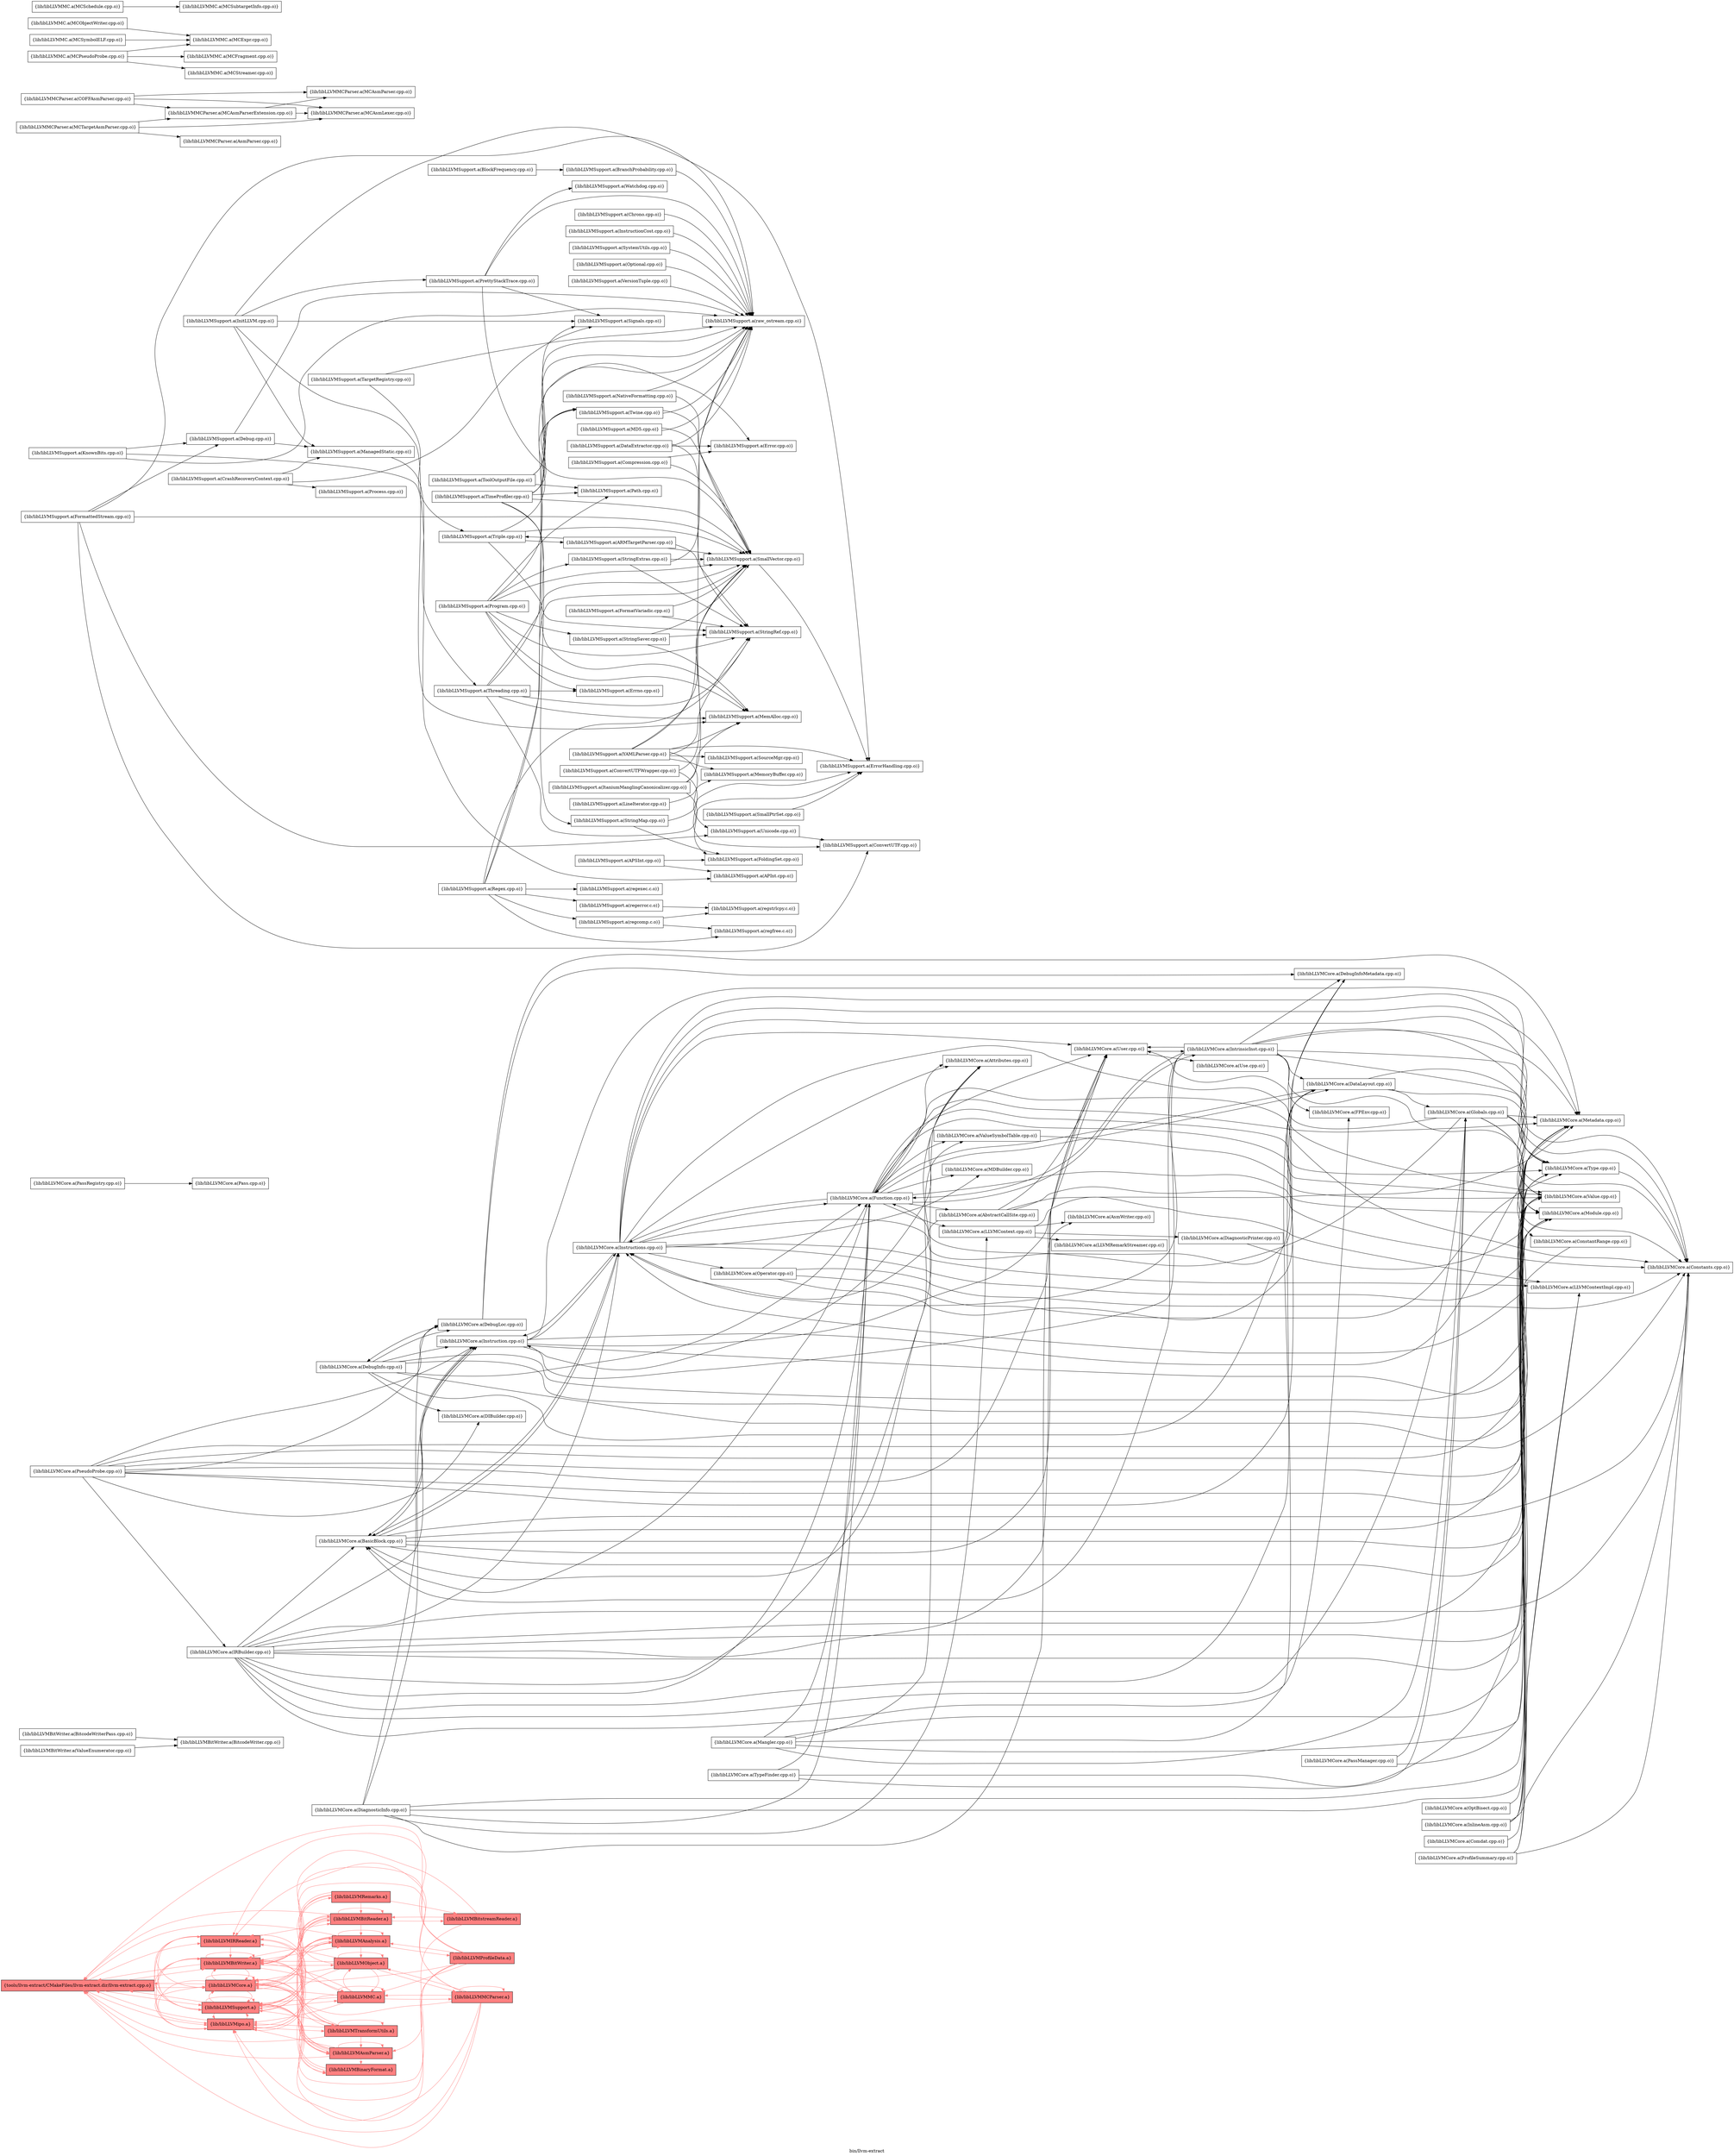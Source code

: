 digraph "bin/llvm-extract" {
	label="bin/llvm-extract";
	rankdir="LR"
	{ rank=same; Node0x55fe5a97e488;  }
	{ rank=same; Node0x55fe5a97e348; Node0x55fe5a97d3f8; Node0x55fe5a97d9e8; Node0x55fe5a97f1f8; Node0x55fe5a97f748;  }
	{ rank=same; Node0x55fe5a978538; Node0x55fe5a97a928; Node0x55fe5a979938; Node0x55fe5a97aba8; Node0x55fe5a97afb8; Node0x55fe5a9765f8; Node0x55fe5a978df8; Node0x55fe5a97a338;  }

	Node0x55fe5a97e488 [shape=record,shape=box,style=filled,fillcolor="1.000000 0.5 1",group=1,label="{tools/llvm-extract/CMakeFiles/llvm-extract.dir/llvm-extract.cpp.o}"];
	Node0x55fe5a97e488 -> Node0x55fe5a97e348[color="1.000000 0.5 1"];
	Node0x55fe5a97e488 -> Node0x55fe5a97d3f8[color="1.000000 0.5 1"];
	Node0x55fe5a97e488 -> Node0x55fe5a97d9e8[color="1.000000 0.5 1"];
	Node0x55fe5a97e488 -> Node0x55fe5a97f1f8[color="1.000000 0.5 1"];
	Node0x55fe5a97e488 -> Node0x55fe5a97f748[color="1.000000 0.5 1"];
	Node0x55fe5a97e348 [shape=record,shape=box,style=filled,fillcolor="1.000000 0.5 1",group=1,label="{lib/libLLVMBitWriter.a}"];
	Node0x55fe5a97e348 -> Node0x55fe5a97d3f8[color="1.000000 0.5 1"];
	Node0x55fe5a97e348 -> Node0x55fe5a97f748[color="1.000000 0.5 1"];
	Node0x55fe5a97e348 -> Node0x55fe5a978538[color="1.000000 0.5 1"];
	Node0x55fe5a97e348 -> Node0x55fe5a97e488[color="1.000000 0.5 1"];
	Node0x55fe5a97e348 -> Node0x55fe5a97e348[color="1.000000 0.5 1"];
	Node0x55fe5a97e348 -> Node0x55fe5a97a928[color="1.000000 0.5 1"];
	Node0x55fe5a97e348 -> Node0x55fe5a979938[color="1.000000 0.5 1"];
	Node0x55fe5a97d3f8 [shape=record,shape=box,style=filled,fillcolor="1.000000 0.5 1",group=1,label="{lib/libLLVMCore.a}"];
	Node0x55fe5a97d3f8 -> Node0x55fe5a97e488[color="1.000000 0.5 1"];
	Node0x55fe5a97d3f8 -> Node0x55fe5a97e348[color="1.000000 0.5 1"];
	Node0x55fe5a97d3f8 -> Node0x55fe5a97d3f8[color="1.000000 0.5 1"];
	Node0x55fe5a97d3f8 -> Node0x55fe5a97f748[color="1.000000 0.5 1"];
	Node0x55fe5a97d3f8 -> Node0x55fe5a97aba8[color="1.000000 0.5 1"];
	Node0x55fe5a97d3f8 -> Node0x55fe5a97afb8[color="1.000000 0.5 1"];
	Node0x55fe5a97d3f8 -> Node0x55fe5a9765f8[color="1.000000 0.5 1"];
	Node0x55fe5a97d3f8 -> Node0x55fe5a97d9e8[color="1.000000 0.5 1"];
	Node0x55fe5a97d9e8 [shape=record,shape=box,style=filled,fillcolor="1.000000 0.5 1",group=1,label="{lib/libLLVMipo.a}"];
	Node0x55fe5a97d9e8 -> Node0x55fe5a97e488[color="1.000000 0.5 1"];
	Node0x55fe5a97d9e8 -> Node0x55fe5a97e348[color="1.000000 0.5 1"];
	Node0x55fe5a97d9e8 -> Node0x55fe5a97d3f8[color="1.000000 0.5 1"];
	Node0x55fe5a97d9e8 -> Node0x55fe5a97f748[color="1.000000 0.5 1"];
	Node0x55fe5a97d9e8 -> Node0x55fe5a978df8[color="1.000000 0.5 1"];
	Node0x55fe5a97d9e8 -> Node0x55fe5a978538[color="1.000000 0.5 1"];
	Node0x55fe5a97f1f8 [shape=record,shape=box,style=filled,fillcolor="1.000000 0.5 1",group=1,label="{lib/libLLVMIRReader.a}"];
	Node0x55fe5a97f1f8 -> Node0x55fe5a97e348[color="1.000000 0.5 1"];
	Node0x55fe5a97f1f8 -> Node0x55fe5a97d3f8[color="1.000000 0.5 1"];
	Node0x55fe5a97f1f8 -> Node0x55fe5a97d9e8[color="1.000000 0.5 1"];
	Node0x55fe5a97f1f8 -> Node0x55fe5a97f748[color="1.000000 0.5 1"];
	Node0x55fe5a97f1f8 -> Node0x55fe5a9765f8[color="1.000000 0.5 1"];
	Node0x55fe5a97f1f8 -> Node0x55fe5a97a338[color="1.000000 0.5 1"];
	Node0x55fe5a97f748 [shape=record,shape=box,style=filled,fillcolor="1.000000 0.5 1",group=1,label="{lib/libLLVMSupport.a}"];
	Node0x55fe5a97f748 -> Node0x55fe5a97e348[color="1.000000 0.5 1"];
	Node0x55fe5a97f748 -> Node0x55fe5a97d3f8[color="1.000000 0.5 1"];
	Node0x55fe5a97f748 -> Node0x55fe5a97f748[color="1.000000 0.5 1"];
	Node0x55fe5a97f748 -> Node0x55fe5a97e488[color="1.000000 0.5 1"];
	Node0x55fe5a97f748 -> Node0x55fe5a97d9e8[color="1.000000 0.5 1"];
	Node0x55fe5a97f748 -> Node0x55fe5a97f1f8[color="1.000000 0.5 1"];
	Node0x55fe5a97f748 -> Node0x55fe5a97a338[color="1.000000 0.5 1"];
	Node0x55fe5a97f748 -> Node0x55fe5a978538[color="1.000000 0.5 1"];
	Node0x55fe5a97f748 -> Node0x55fe5a979938[color="1.000000 0.5 1"];
	Node0x55fe5a97f798 [shape=record,shape=box,group=0,label="{lib/libLLVMBitWriter.a(BitcodeWriterPass.cpp.o)}"];
	Node0x55fe5a97f798 -> Node0x55fe5a976238;
	Node0x55fe5a976238 [shape=record,shape=box,group=0,label="{lib/libLLVMBitWriter.a(BitcodeWriter.cpp.o)}"];
	Node0x55fe5a978538 [shape=record,shape=box,style=filled,fillcolor="1.000000 0.5 1",group=1,label="{lib/libLLVMAnalysis.a}"];
	Node0x55fe5a978538 -> Node0x55fe5a97e488[color="1.000000 0.5 1"];
	Node0x55fe5a978538 -> Node0x55fe5a97e348[color="1.000000 0.5 1"];
	Node0x55fe5a978538 -> Node0x55fe5a97d3f8[color="1.000000 0.5 1"];
	Node0x55fe5a978538 -> Node0x55fe5a97f748[color="1.000000 0.5 1"];
	Node0x55fe5a978538 -> Node0x55fe5a9765f8[color="1.000000 0.5 1"];
	Node0x55fe5a978538 -> Node0x55fe5a978538[color="1.000000 0.5 1"];
	Node0x55fe5a978538 -> Node0x55fe5a978df8[color="1.000000 0.5 1"];
	Node0x55fe5a978538 -> Node0x55fe5a97a928[color="1.000000 0.5 1"];
	Node0x55fe5a978538 -> Node0x55fe5a97c908[color="1.000000 0.5 1"];
	Node0x55fe5a978538 -> Node0x55fe5a97d9e8[color="1.000000 0.5 1"];
	Node0x55fe5a97a928 [shape=record,shape=box,style=filled,fillcolor="1.000000 0.5 1",group=1,label="{lib/libLLVMObject.a}"];
	Node0x55fe5a97a928 -> Node0x55fe5a97e348[color="1.000000 0.5 1"];
	Node0x55fe5a97a928 -> Node0x55fe5a97d3f8[color="1.000000 0.5 1"];
	Node0x55fe5a97a928 -> Node0x55fe5a97f1f8[color="1.000000 0.5 1"];
	Node0x55fe5a97a928 -> Node0x55fe5a97f748[color="1.000000 0.5 1"];
	Node0x55fe5a97a928 -> Node0x55fe5a97a928[color="1.000000 0.5 1"];
	Node0x55fe5a97a928 -> Node0x55fe5a97a338[color="1.000000 0.5 1"];
	Node0x55fe5a97a928 -> Node0x55fe5a979938[color="1.000000 0.5 1"];
	Node0x55fe5a97a928 -> Node0x55fe5a979e88[color="1.000000 0.5 1"];
	Node0x55fe5a979938 [shape=record,shape=box,style=filled,fillcolor="1.000000 0.5 1",group=1,label="{lib/libLLVMMC.a}"];
	Node0x55fe5a979938 -> Node0x55fe5a97d3f8[color="1.000000 0.5 1"];
	Node0x55fe5a979938 -> Node0x55fe5a97f748[color="1.000000 0.5 1"];
	Node0x55fe5a979938 -> Node0x55fe5a97a928[color="1.000000 0.5 1"];
	Node0x55fe5a979938 -> Node0x55fe5a979938[color="1.000000 0.5 1"];
	Node0x55fe5a979938 -> Node0x55fe5a97e348[color="1.000000 0.5 1"];
	Node0x55fe5a979938 -> Node0x55fe5a97f1f8[color="1.000000 0.5 1"];
	Node0x55fe5a979938 -> Node0x55fe5a979e88[color="1.000000 0.5 1"];
	Node0x55fe5a979938 -> Node0x55fe5a97aba8[color="1.000000 0.5 1"];
	Node0x55fe5a979938 -> Node0x55fe5a97d9e8[color="1.000000 0.5 1"];
	Node0x55fe5a975a68 [shape=record,shape=box,group=0,label="{lib/libLLVMBitWriter.a(ValueEnumerator.cpp.o)}"];
	Node0x55fe5a975a68 -> Node0x55fe5a976238;
	Node0x55fe5a97aba8 [shape=record,shape=box,style=filled,fillcolor="1.000000 0.5 1",group=1,label="{lib/libLLVMBinaryFormat.a}"];
	Node0x55fe5a97aba8 -> Node0x55fe5a97d3f8[color="1.000000 0.5 1"];
	Node0x55fe5a97aba8 -> Node0x55fe5a97f748[color="1.000000 0.5 1"];
	Node0x55fe5a97f4c8 [shape=record,shape=box,group=0,label="{lib/libLLVMCore.a(BasicBlock.cpp.o)}"];
	Node0x55fe5a97f4c8 -> Node0x55fe5a9769b8;
	Node0x55fe5a97f4c8 -> Node0x55fe5a978268;
	Node0x55fe5a97f4c8 -> Node0x55fe5a97a7e8;
	Node0x55fe5a97f4c8 -> Node0x55fe5a97d358;
	Node0x55fe5a97f4c8 -> Node0x55fe5a977958;
	Node0x55fe5a97f4c8 -> Node0x55fe5a976828;
	Node0x55fe5a97f4c8 -> Node0x55fe5a9797a8;
	Node0x55fe5a97f4c8 -> Node0x55fe5a9792f8;
	Node0x55fe5a9769b8 [shape=record,shape=box,group=0,label="{lib/libLLVMCore.a(Constants.cpp.o)}"];
	Node0x55fe5a978268 [shape=record,shape=box,group=0,label="{lib/libLLVMCore.a(Instruction.cpp.o)}"];
	Node0x55fe5a978268 -> Node0x55fe5a9773b8;
	Node0x55fe5a978268 -> Node0x55fe5a97f4c8;
	Node0x55fe5a978268 -> Node0x55fe5a9769b8;
	Node0x55fe5a978268 -> Node0x55fe5a97a7e8;
	Node0x55fe5a978268 -> Node0x55fe5a97d358;
	Node0x55fe5a978268 -> Node0x55fe5a976828;
	Node0x55fe5a978268 -> Node0x55fe5a9797a8;
	Node0x55fe5a97a7e8 [shape=record,shape=box,group=0,label="{lib/libLLVMCore.a(Instructions.cpp.o)}"];
	Node0x55fe5a97a7e8 -> Node0x55fe5a9773b8;
	Node0x55fe5a97a7e8 -> Node0x55fe5a97f4c8;
	Node0x55fe5a97a7e8 -> Node0x55fe5a9769b8;
	Node0x55fe5a97a7e8 -> Node0x55fe5a978e98;
	Node0x55fe5a97a7e8 -> Node0x55fe5a978678;
	Node0x55fe5a97a7e8 -> Node0x55fe5a978268;
	Node0x55fe5a97a7e8 -> Node0x55fe5a976328;
	Node0x55fe5a97a7e8 -> Node0x55fe5a977c78;
	Node0x55fe5a97a7e8 -> Node0x55fe5a97d358;
	Node0x55fe5a97a7e8 -> Node0x55fe5a97df38;
	Node0x55fe5a97a7e8 -> Node0x55fe5a97ed48;
	Node0x55fe5a97a7e8 -> Node0x55fe5a977958;
	Node0x55fe5a97a7e8 -> Node0x55fe5a976828;
	Node0x55fe5a97a7e8 -> Node0x55fe5a9797a8;
	Node0x55fe5a97d358 [shape=record,shape=box,group=0,label="{lib/libLLVMCore.a(Metadata.cpp.o)}"];
	Node0x55fe5a977958 [shape=record,shape=box,group=0,label="{lib/libLLVMCore.a(Type.cpp.o)}"];
	Node0x55fe5a977958 -> Node0x55fe5a9769b8;
	Node0x55fe5a976828 [shape=record,shape=box,group=0,label="{lib/libLLVMCore.a(User.cpp.o)}"];
	Node0x55fe5a976828 -> Node0x55fe5a979b68;
	Node0x55fe5a976828 -> Node0x55fe5a9760a8;
	Node0x55fe5a9797a8 [shape=record,shape=box,group=0,label="{lib/libLLVMCore.a(Value.cpp.o)}"];
	Node0x55fe5a9792f8 [shape=record,shape=box,group=0,label="{lib/libLLVMCore.a(ValueSymbolTable.cpp.o)}"];
	Node0x55fe5a9792f8 -> Node0x55fe5a9797a8;
	Node0x55fe5a97f248 [shape=record,shape=box,group=0,label="{lib/libLLVMCore.a(Comdat.cpp.o)}"];
	Node0x55fe5a97f248 -> Node0x55fe5a97df38;
	Node0x55fe5a97df38 [shape=record,shape=box,group=0,label="{lib/libLLVMCore.a(Module.cpp.o)}"];
	Node0x55fe5a97e618 [shape=record,shape=box,group=0,label="{lib/libLLVMCore.a(ConstantRange.cpp.o)}"];
	Node0x55fe5a97e618 -> Node0x55fe5a97a7e8;
	Node0x55fe5a977ae8 [shape=record,shape=box,group=0,label="{lib/libLLVMCore.a(DebugLoc.cpp.o)}"];
	Node0x55fe5a977ae8 -> Node0x55fe5a975ab8;
	Node0x55fe5a977ae8 -> Node0x55fe5a977368;
	Node0x55fe5a977ae8 -> Node0x55fe5a97d358;
	Node0x55fe5a975ab8 [shape=record,shape=box,group=0,label="{lib/libLLVMCore.a(DebugInfoMetadata.cpp.o)}"];
	Node0x55fe5a977368 [shape=record,shape=box,group=0,label="{lib/libLLVMCore.a(DebugInfo.cpp.o)}"];
	Node0x55fe5a977368 -> Node0x55fe5a975ab8;
	Node0x55fe5a977368 -> Node0x55fe5a977ae8;
	Node0x55fe5a977368 -> Node0x55fe5a976eb8;
	Node0x55fe5a977368 -> Node0x55fe5a978e98;
	Node0x55fe5a977368 -> Node0x55fe5a978268;
	Node0x55fe5a977368 -> Node0x55fe5a97d358;
	Node0x55fe5a977368 -> Node0x55fe5a97df38;
	Node0x55fe5a977368 -> Node0x55fe5a9797a8;
	Node0x55fe5a976eb8 [shape=record,shape=box,group=0,label="{lib/libLLVMCore.a(DIBuilder.cpp.o)}"];
	Node0x55fe5a978e98 [shape=record,shape=box,group=0,label="{lib/libLLVMCore.a(Function.cpp.o)}"];
	Node0x55fe5a978e98 -> Node0x55fe5a9773b8;
	Node0x55fe5a978e98 -> Node0x55fe5a97f4c8;
	Node0x55fe5a978e98 -> Node0x55fe5a9769b8;
	Node0x55fe5a978e98 -> Node0x55fe5a978678;
	Node0x55fe5a978e98 -> Node0x55fe5a97af18;
	Node0x55fe5a978e98 -> Node0x55fe5a97a7e8;
	Node0x55fe5a978e98 -> Node0x55fe5a979b68;
	Node0x55fe5a978e98 -> Node0x55fe5a9796b8;
	Node0x55fe5a978e98 -> Node0x55fe5a977c78;
	Node0x55fe5a978e98 -> Node0x55fe5a97d358;
	Node0x55fe5a978e98 -> Node0x55fe5a97df38;
	Node0x55fe5a978e98 -> Node0x55fe5a977958;
	Node0x55fe5a978e98 -> Node0x55fe5a976828;
	Node0x55fe5a978e98 -> Node0x55fe5a9797a8;
	Node0x55fe5a978e98 -> Node0x55fe5a9792f8;
	Node0x55fe5a9773b8 [shape=record,shape=box,group=0,label="{lib/libLLVMCore.a(Attributes.cpp.o)}"];
	Node0x55fe5a978678 [shape=record,shape=box,group=0,label="{lib/libLLVMCore.a(DataLayout.cpp.o)}"];
	Node0x55fe5a978678 -> Node0x55fe5a978e98;
	Node0x55fe5a978678 -> Node0x55fe5a97cef8;
	Node0x55fe5a978678 -> Node0x55fe5a97df38;
	Node0x55fe5a978678 -> Node0x55fe5a977958;
	Node0x55fe5a97af18 [shape=record,shape=box,group=0,label="{lib/libLLVMCore.a(AbstractCallSite.cpp.o)}"];
	Node0x55fe5a97af18 -> Node0x55fe5a9769b8;
	Node0x55fe5a97af18 -> Node0x55fe5a97a7e8;
	Node0x55fe5a97af18 -> Node0x55fe5a97d358;
	Node0x55fe5a97af18 -> Node0x55fe5a976828;
	Node0x55fe5a979b68 [shape=record,shape=box,group=0,label="{lib/libLLVMCore.a(IntrinsicInst.cpp.o)}"];
	Node0x55fe5a979b68 -> Node0x55fe5a97f4c8;
	Node0x55fe5a979b68 -> Node0x55fe5a9769b8;
	Node0x55fe5a979b68 -> Node0x55fe5a975ab8;
	Node0x55fe5a979b68 -> Node0x55fe5a978e98;
	Node0x55fe5a979b68 -> Node0x55fe5a978678;
	Node0x55fe5a979b68 -> Node0x55fe5a9791b8;
	Node0x55fe5a979b68 -> Node0x55fe5a978268;
	Node0x55fe5a979b68 -> Node0x55fe5a97a7e8;
	Node0x55fe5a979b68 -> Node0x55fe5a97d358;
	Node0x55fe5a979b68 -> Node0x55fe5a97df38;
	Node0x55fe5a979b68 -> Node0x55fe5a977958;
	Node0x55fe5a979b68 -> Node0x55fe5a976828;
	Node0x55fe5a979b68 -> Node0x55fe5a9797a8;
	Node0x55fe5a9796b8 [shape=record,shape=box,group=0,label="{lib/libLLVMCore.a(LLVMContext.cpp.o)}"];
	Node0x55fe5a9796b8 -> Node0x55fe5a9766e8;
	Node0x55fe5a9796b8 -> Node0x55fe5a976b98;
	Node0x55fe5a9796b8 -> Node0x55fe5a976328;
	Node0x55fe5a9796b8 -> Node0x55fe5a977228;
	Node0x55fe5a977c78 [shape=record,shape=box,group=0,label="{lib/libLLVMCore.a(MDBuilder.cpp.o)}"];
	Node0x55fe5a97cef8 [shape=record,shape=box,group=0,label="{lib/libLLVMCore.a(Globals.cpp.o)}"];
	Node0x55fe5a97cef8 -> Node0x55fe5a97e618;
	Node0x55fe5a97cef8 -> Node0x55fe5a9769b8;
	Node0x55fe5a97cef8 -> Node0x55fe5a978e98;
	Node0x55fe5a97cef8 -> Node0x55fe5a97d358;
	Node0x55fe5a97cef8 -> Node0x55fe5a97df38;
	Node0x55fe5a97cef8 -> Node0x55fe5a977958;
	Node0x55fe5a97cef8 -> Node0x55fe5a976828;
	Node0x55fe5a97cef8 -> Node0x55fe5a9797a8;
	Node0x55fe5a97be18 [shape=record,shape=box,group=0,label="{lib/libLLVMCore.a(IRBuilder.cpp.o)}"];
	Node0x55fe5a97be18 -> Node0x55fe5a9773b8;
	Node0x55fe5a97be18 -> Node0x55fe5a97f4c8;
	Node0x55fe5a97be18 -> Node0x55fe5a9769b8;
	Node0x55fe5a97be18 -> Node0x55fe5a978e98;
	Node0x55fe5a97be18 -> Node0x55fe5a978678;
	Node0x55fe5a97be18 -> Node0x55fe5a97cef8;
	Node0x55fe5a97be18 -> Node0x55fe5a9791b8;
	Node0x55fe5a97be18 -> Node0x55fe5a978268;
	Node0x55fe5a97be18 -> Node0x55fe5a97a7e8;
	Node0x55fe5a97be18 -> Node0x55fe5a97d358;
	Node0x55fe5a97be18 -> Node0x55fe5a977958;
	Node0x55fe5a97be18 -> Node0x55fe5a976828;
	Node0x55fe5a97be18 -> Node0x55fe5a9797a8;
	Node0x55fe5a9791b8 [shape=record,shape=box,group=0,label="{lib/libLLVMCore.a(FPEnv.cpp.o)}"];
	Node0x55fe5a976328 [shape=record,shape=box,group=0,label="{lib/libLLVMCore.a(LLVMContextImpl.cpp.o)}"];
	Node0x55fe5a97ed48 [shape=record,shape=box,group=0,label="{lib/libLLVMCore.a(Operator.cpp.o)}"];
	Node0x55fe5a97ed48 -> Node0x55fe5a9769b8;
	Node0x55fe5a97ed48 -> Node0x55fe5a978e98;
	Node0x55fe5a97ed48 -> Node0x55fe5a978678;
	Node0x55fe5a97ed48 -> Node0x55fe5a977958;
	Node0x55fe5a9766e8 [shape=record,shape=box,group=0,label="{lib/libLLVMCore.a(AsmWriter.cpp.o)}"];
	Node0x55fe5a976b98 [shape=record,shape=box,group=0,label="{lib/libLLVMCore.a(DiagnosticPrinter.cpp.o)}"];
	Node0x55fe5a976b98 -> Node0x55fe5a9797a8;
	Node0x55fe5a977228 [shape=record,shape=box,group=0,label="{lib/libLLVMCore.a(LLVMRemarkStreamer.cpp.o)}"];
	Node0x55fe5a975e78 [shape=record,shape=box,group=0,label="{lib/libLLVMCore.a(DiagnosticInfo.cpp.o)}"];
	Node0x55fe5a975e78 -> Node0x55fe5a9766e8;
	Node0x55fe5a975e78 -> Node0x55fe5a977ae8;
	Node0x55fe5a975e78 -> Node0x55fe5a978e98;
	Node0x55fe5a975e78 -> Node0x55fe5a978268;
	Node0x55fe5a975e78 -> Node0x55fe5a9796b8;
	Node0x55fe5a975e78 -> Node0x55fe5a97d358;
	Node0x55fe5a975e78 -> Node0x55fe5a9797a8;
	Node0x55fe5a97afb8 [shape=record,shape=box,style=filled,fillcolor="1.000000 0.5 1",group=1,label="{lib/libLLVMRemarks.a}"];
	Node0x55fe5a97afb8 -> Node0x55fe5a97f748[color="1.000000 0.5 1"];
	Node0x55fe5a97afb8 -> Node0x55fe5a97e348[color="1.000000 0.5 1"];
	Node0x55fe5a97afb8 -> Node0x55fe5a97d3f8[color="1.000000 0.5 1"];
	Node0x55fe5a97afb8 -> Node0x55fe5a97a338[color="1.000000 0.5 1"];
	Node0x55fe5a97afb8 -> Node0x55fe5a97d9e8[color="1.000000 0.5 1"];
	Node0x55fe5a97afb8 -> Node0x55fe5a97b508[color="1.000000 0.5 1"];
	Node0x55fe5a97efc8 [shape=record,shape=box,group=0,label="{lib/libLLVMCore.a(OptBisect.cpp.o)}"];
	Node0x55fe5a97efc8 -> Node0x55fe5a976328;
	Node0x55fe5a97dbc8 [shape=record,shape=box,group=0,label="{lib/libLLVMCore.a(PassManager.cpp.o)}"];
	Node0x55fe5a97dbc8 -> Node0x55fe5a97cef8;
	Node0x55fe5a97dbc8 -> Node0x55fe5a9797a8;
	Node0x55fe5a97f608 [shape=record,shape=box,group=0,label="{lib/libLLVMCore.a(PassRegistry.cpp.o)}"];
	Node0x55fe5a97f608 -> Node0x55fe5a97ad88;
	Node0x55fe5a97ad88 [shape=record,shape=box,group=0,label="{lib/libLLVMCore.a(Pass.cpp.o)}"];
	Node0x55fe5a977278 [shape=record,shape=box,group=0,label="{lib/libLLVMCore.a(ProfileSummary.cpp.o)}"];
	Node0x55fe5a977278 -> Node0x55fe5a9769b8;
	Node0x55fe5a977278 -> Node0x55fe5a97d358;
	Node0x55fe5a977278 -> Node0x55fe5a977958;
	Node0x55fe5a978128 [shape=record,shape=box,group=0,label="{lib/libLLVMCore.a(TypeFinder.cpp.o)}"];
	Node0x55fe5a978128 -> Node0x55fe5a978e98;
	Node0x55fe5a978128 -> Node0x55fe5a97cef8;
	Node0x55fe5a978128 -> Node0x55fe5a97d358;
	Node0x55fe5a9760a8 [shape=record,shape=box,group=0,label="{lib/libLLVMCore.a(Use.cpp.o)}"];
	Node0x55fe5a978df8 [shape=record,shape=box,style=filled,fillcolor="1.000000 0.5 1",group=1,label="{lib/libLLVMTransformUtils.a}"];
	Node0x55fe5a978df8 -> Node0x55fe5a97d3f8[color="1.000000 0.5 1"];
	Node0x55fe5a978df8 -> Node0x55fe5a97f748[color="1.000000 0.5 1"];
	Node0x55fe5a978df8 -> Node0x55fe5a978538[color="1.000000 0.5 1"];
	Node0x55fe5a978df8 -> Node0x55fe5a97e348[color="1.000000 0.5 1"];
	Node0x55fe5a978df8 -> Node0x55fe5a9765f8[color="1.000000 0.5 1"];
	Node0x55fe5a978df8 -> Node0x55fe5a97e488[color="1.000000 0.5 1"];
	Node0x55fe5a978df8 -> Node0x55fe5a978df8[color="1.000000 0.5 1"];
	Node0x55fe5a978df8 -> Node0x55fe5a97d9e8[color="1.000000 0.5 1"];
	Node0x55fe5a9765f8 [shape=record,shape=box,style=filled,fillcolor="1.000000 0.5 1",group=1,label="{lib/libLLVMAsmParser.a}"];
	Node0x55fe5a9765f8 -> Node0x55fe5a97e348[color="1.000000 0.5 1"];
	Node0x55fe5a9765f8 -> Node0x55fe5a97d3f8[color="1.000000 0.5 1"];
	Node0x55fe5a9765f8 -> Node0x55fe5a97d9e8[color="1.000000 0.5 1"];
	Node0x55fe5a9765f8 -> Node0x55fe5a97f1f8[color="1.000000 0.5 1"];
	Node0x55fe5a9765f8 -> Node0x55fe5a97f748[color="1.000000 0.5 1"];
	Node0x55fe5a9765f8 -> Node0x55fe5a9765f8[color="1.000000 0.5 1"];
	Node0x55fe5a9765f8 -> Node0x55fe5a97e488[color="1.000000 0.5 1"];
	Node0x55fe5a9765f8 -> Node0x55fe5a97aba8[color="1.000000 0.5 1"];
	Node0x55fe5a97a338 [shape=record,shape=box,style=filled,fillcolor="1.000000 0.5 1",group=1,label="{lib/libLLVMBitReader.a}"];
	Node0x55fe5a97a338 -> Node0x55fe5a97e488[color="1.000000 0.5 1"];
	Node0x55fe5a97a338 -> Node0x55fe5a97e348[color="1.000000 0.5 1"];
	Node0x55fe5a97a338 -> Node0x55fe5a97d3f8[color="1.000000 0.5 1"];
	Node0x55fe5a97a338 -> Node0x55fe5a97d9e8[color="1.000000 0.5 1"];
	Node0x55fe5a97a338 -> Node0x55fe5a97f748[color="1.000000 0.5 1"];
	Node0x55fe5a97a338 -> Node0x55fe5a9765f8[color="1.000000 0.5 1"];
	Node0x55fe5a97a338 -> Node0x55fe5a978538[color="1.000000 0.5 1"];
	Node0x55fe5a97a338 -> Node0x55fe5a97a338[color="1.000000 0.5 1"];
	Node0x55fe5a97a338 -> Node0x55fe5a97b508[color="1.000000 0.5 1"];
	Node0x55fe5a97d628 [shape=record,shape=box,group=0,label="{lib/libLLVMSupport.a(Chrono.cpp.o)}"];
	Node0x55fe5a97d628 -> Node0x55fe5a976918;
	Node0x55fe5a976918 [shape=record,shape=box,group=0,label="{lib/libLLVMSupport.a(raw_ostream.cpp.o)}"];
	Node0x55fe5a97dc18 [shape=record,shape=box,group=0,label="{lib/libLLVMSupport.a(ConvertUTFWrapper.cpp.o)}"];
	Node0x55fe5a97dc18 -> Node0x55fe5a977408;
	Node0x55fe5a97dc18 -> Node0x55fe5a979708;
	Node0x55fe5a977408 [shape=record,shape=box,group=0,label="{lib/libLLVMSupport.a(ConvertUTF.cpp.o)}"];
	Node0x55fe5a979708 [shape=record,shape=box,group=0,label="{lib/libLLVMSupport.a(SmallVector.cpp.o)}"];
	Node0x55fe5a979708 -> Node0x55fe5a975ce8;
	Node0x55fe5a977f98 [shape=record,shape=box,group=0,label="{lib/libLLVMSupport.a(Debug.cpp.o)}"];
	Node0x55fe5a977f98 -> Node0x55fe5a979c58;
	Node0x55fe5a977f98 -> Node0x55fe5a976918;
	Node0x55fe5a979c58 [shape=record,shape=box,group=0,label="{lib/libLLVMSupport.a(ManagedStatic.cpp.o)}"];
	Node0x55fe5a979c58 -> Node0x55fe5a9776d8;
	Node0x55fe5a9764b8 [shape=record,shape=box,group=0,label="{lib/libLLVMSupport.a(FormattedStream.cpp.o)}"];
	Node0x55fe5a9764b8 -> Node0x55fe5a977408;
	Node0x55fe5a9764b8 -> Node0x55fe5a977f98;
	Node0x55fe5a9764b8 -> Node0x55fe5a979708;
	Node0x55fe5a9764b8 -> Node0x55fe5a977458;
	Node0x55fe5a9764b8 -> Node0x55fe5a976918;
	Node0x55fe5a977458 [shape=record,shape=box,group=0,label="{lib/libLLVMSupport.a(Unicode.cpp.o)}"];
	Node0x55fe5a977458 -> Node0x55fe5a977408;
	Node0x55fe5a979898 [shape=record,shape=box,group=0,label="{lib/libLLVMSupport.a(FormatVariadic.cpp.o)}"];
	Node0x55fe5a979898 -> Node0x55fe5a979708;
	Node0x55fe5a979898 -> Node0x55fe5a9774a8;
	Node0x55fe5a9774a8 [shape=record,shape=box,group=0,label="{lib/libLLVMSupport.a(StringRef.cpp.o)}"];
	Node0x55fe5a978998 [shape=record,shape=box,group=0,label="{lib/libLLVMSupport.a(InitLLVM.cpp.o)}"];
	Node0x55fe5a978998 -> Node0x55fe5a975ce8;
	Node0x55fe5a978998 -> Node0x55fe5a979c58;
	Node0x55fe5a978998 -> Node0x55fe5a97a388;
	Node0x55fe5a978998 -> Node0x55fe5a97c188;
	Node0x55fe5a978998 -> Node0x55fe5a978cb8;
	Node0x55fe5a975ce8 [shape=record,shape=box,group=0,label="{lib/libLLVMSupport.a(ErrorHandling.cpp.o)}"];
	Node0x55fe5a97a388 [shape=record,shape=box,group=0,label="{lib/libLLVMSupport.a(MemAlloc.cpp.o)}"];
	Node0x55fe5a97c188 [shape=record,shape=box,group=0,label="{lib/libLLVMSupport.a(PrettyStackTrace.cpp.o)}"];
	Node0x55fe5a97c188 -> Node0x55fe5a979708;
	Node0x55fe5a97c188 -> Node0x55fe5a976918;
	Node0x55fe5a97c188 -> Node0x55fe5a978cb8;
	Node0x55fe5a97c188 -> Node0x55fe5a976fa8;
	Node0x55fe5a978cb8 [shape=record,shape=box,group=0,label="{lib/libLLVMSupport.a(Signals.cpp.o)}"];
	Node0x55fe5a976af8 [shape=record,shape=box,group=0,label="{lib/libLLVMSupport.a(InstructionCost.cpp.o)}"];
	Node0x55fe5a976af8 -> Node0x55fe5a976918;
	Node0x55fe5a9776d8 [shape=record,shape=box,group=0,label="{lib/libLLVMSupport.a(Threading.cpp.o)}"];
	Node0x55fe5a9776d8 -> Node0x55fe5a975ce8;
	Node0x55fe5a9776d8 -> Node0x55fe5a97a388;
	Node0x55fe5a9776d8 -> Node0x55fe5a979708;
	Node0x55fe5a9776d8 -> Node0x55fe5a9774a8;
	Node0x55fe5a9776d8 -> Node0x55fe5a97ddf8;
	Node0x55fe5a9776d8 -> Node0x55fe5a97bb98;
	Node0x55fe5a9786c8 [shape=record,shape=box,group=0,label="{lib/libLLVMSupport.a(MD5.cpp.o)}"];
	Node0x55fe5a9786c8 -> Node0x55fe5a979708;
	Node0x55fe5a9786c8 -> Node0x55fe5a976918;
	Node0x55fe5a978e48 [shape=record,shape=box,group=0,label="{lib/libLLVMSupport.a(NativeFormatting.cpp.o)}"];
	Node0x55fe5a978e48 -> Node0x55fe5a979708;
	Node0x55fe5a978e48 -> Node0x55fe5a976918;
	Node0x55fe5a976fa8 [shape=record,shape=box,group=0,label="{lib/libLLVMSupport.a(Watchdog.cpp.o)}"];
	Node0x55fe5a97cf98 [shape=record,shape=box,group=0,label="{lib/libLLVMSupport.a(Regex.cpp.o)}"];
	Node0x55fe5a97cf98 -> Node0x55fe5a979708;
	Node0x55fe5a97cf98 -> Node0x55fe5a9774a8;
	Node0x55fe5a97cf98 -> Node0x55fe5a97ddf8;
	Node0x55fe5a97cf98 -> Node0x55fe5a9774f8;
	Node0x55fe5a97cf98 -> Node0x55fe5a9771d8;
	Node0x55fe5a97cf98 -> Node0x55fe5a977ef8;
	Node0x55fe5a97cf98 -> Node0x55fe5a97dad8;
	Node0x55fe5a97ddf8 [shape=record,shape=box,group=0,label="{lib/libLLVMSupport.a(Twine.cpp.o)}"];
	Node0x55fe5a97ddf8 -> Node0x55fe5a979708;
	Node0x55fe5a97ddf8 -> Node0x55fe5a976918;
	Node0x55fe5a9774f8 [shape=record,shape=box,group=0,label="{lib/libLLVMSupport.a(regcomp.c.o)}"];
	Node0x55fe5a9774f8 -> Node0x55fe5a97dad8;
	Node0x55fe5a9774f8 -> Node0x55fe5a97d308;
	Node0x55fe5a9771d8 [shape=record,shape=box,group=0,label="{lib/libLLVMSupport.a(regerror.c.o)}"];
	Node0x55fe5a9771d8 -> Node0x55fe5a97d308;
	Node0x55fe5a977ef8 [shape=record,shape=box,group=0,label="{lib/libLLVMSupport.a(regexec.c.o)}"];
	Node0x55fe5a97dad8 [shape=record,shape=box,group=0,label="{lib/libLLVMSupport.a(regfree.c.o)}"];
	Node0x55fe5a97b698 [shape=record,shape=box,group=0,label="{lib/libLLVMSupport.a(SmallPtrSet.cpp.o)}"];
	Node0x55fe5a97b698 -> Node0x55fe5a975ce8;
	Node0x55fe5a976378 [shape=record,shape=box,group=0,label="{lib/libLLVMSupport.a(StringExtras.cpp.o)}"];
	Node0x55fe5a976378 -> Node0x55fe5a979708;
	Node0x55fe5a976378 -> Node0x55fe5a9774a8;
	Node0x55fe5a976378 -> Node0x55fe5a976918;
	Node0x55fe5a9765a8 [shape=record,shape=box,group=0,label="{lib/libLLVMSupport.a(StringMap.cpp.o)}"];
	Node0x55fe5a9765a8 -> Node0x55fe5a975ce8;
	Node0x55fe5a9765a8 -> Node0x55fe5a976968;
	Node0x55fe5a976968 [shape=record,shape=box,group=0,label="{lib/libLLVMSupport.a(FoldingSet.cpp.o)}"];
	Node0x55fe5a977318 [shape=record,shape=box,group=0,label="{lib/libLLVMSupport.a(StringSaver.cpp.o)}"];
	Node0x55fe5a977318 -> Node0x55fe5a97a388;
	Node0x55fe5a977318 -> Node0x55fe5a979708;
	Node0x55fe5a977318 -> Node0x55fe5a9774a8;
	Node0x55fe5a977778 [shape=record,shape=box,group=0,label="{lib/libLLVMSupport.a(SystemUtils.cpp.o)}"];
	Node0x55fe5a977778 -> Node0x55fe5a976918;
	Node0x55fe5a97d858 [shape=record,shape=box,group=0,label="{lib/libLLVMSupport.a(TimeProfiler.cpp.o)}"];
	Node0x55fe5a97d858 -> Node0x55fe5a977868;
	Node0x55fe5a97d858 -> Node0x55fe5a97a388;
	Node0x55fe5a97d858 -> Node0x55fe5a979708;
	Node0x55fe5a97d858 -> Node0x55fe5a9765a8;
	Node0x55fe5a97d858 -> Node0x55fe5a97ddf8;
	Node0x55fe5a97d858 -> Node0x55fe5a976918;
	Node0x55fe5a97d858 -> Node0x55fe5a97eac8;
	Node0x55fe5a977868 [shape=record,shape=box,group=0,label="{lib/libLLVMSupport.a(Error.cpp.o)}"];
	Node0x55fe5a97eac8 [shape=record,shape=box,group=0,label="{lib/libLLVMSupport.a(Path.cpp.o)}"];
	Node0x55fe5a97f428 [shape=record,shape=box,group=0,label="{lib/libLLVMSupport.a(ToolOutputFile.cpp.o)}"];
	Node0x55fe5a97f428 -> Node0x55fe5a976918;
	Node0x55fe5a97f428 -> Node0x55fe5a97eac8;
	Node0x55fe5a97f428 -> Node0x55fe5a978cb8;
	Node0x55fe5a97d3a8 [shape=record,shape=box,group=0,label="{lib/libLLVMSupport.a(Triple.cpp.o)}"];
	Node0x55fe5a97d3a8 -> Node0x55fe5a979708;
	Node0x55fe5a97d3a8 -> Node0x55fe5a9774a8;
	Node0x55fe5a97d3a8 -> Node0x55fe5a97db28;
	Node0x55fe5a97d3a8 -> Node0x55fe5a97ddf8;
	Node0x55fe5a97db28 [shape=record,shape=box,group=0,label="{lib/libLLVMSupport.a(ARMTargetParser.cpp.o)}"];
	Node0x55fe5a97db28 -> Node0x55fe5a979708;
	Node0x55fe5a97db28 -> Node0x55fe5a9774a8;
	Node0x55fe5a97db28 -> Node0x55fe5a97d3a8;
	Node0x55fe5a976648 [shape=record,shape=box,group=0,label="{lib/libLLVMSupport.a(YAMLParser.cpp.o)}"];
	Node0x55fe5a976648 -> Node0x55fe5a975ce8;
	Node0x55fe5a976648 -> Node0x55fe5a97a388;
	Node0x55fe5a976648 -> Node0x55fe5a978358;
	Node0x55fe5a976648 -> Node0x55fe5a979708;
	Node0x55fe5a976648 -> Node0x55fe5a97a3d8;
	Node0x55fe5a976648 -> Node0x55fe5a9774a8;
	Node0x55fe5a976648 -> Node0x55fe5a977458;
	Node0x55fe5a976648 -> Node0x55fe5a976918;
	Node0x55fe5a978358 [shape=record,shape=box,group=0,label="{lib/libLLVMSupport.a(MemoryBuffer.cpp.o)}"];
	Node0x55fe5a97a3d8 [shape=record,shape=box,group=0,label="{lib/libLLVMSupport.a(SourceMgr.cpp.o)}"];
	Node0x55fe5a97d308 [shape=record,shape=box,group=0,label="{lib/libLLVMSupport.a(regstrlcpy.c.o)}"];
	Node0x55fe5a97f018 [shape=record,shape=box,group=0,label="{lib/libLLVMSupport.a(CrashRecoveryContext.cpp.o)}"];
	Node0x55fe5a97f018 -> Node0x55fe5a979c58;
	Node0x55fe5a97f018 -> Node0x55fe5a97f838;
	Node0x55fe5a97f018 -> Node0x55fe5a978cb8;
	Node0x55fe5a97f838 [shape=record,shape=box,group=0,label="{lib/libLLVMSupport.a(Process.cpp.o)}"];
	Node0x55fe5a97ad38 [shape=record,shape=box,group=0,label="{lib/libLLVMSupport.a(Program.cpp.o)}"];
	Node0x55fe5a97ad38 -> Node0x55fe5a97a388;
	Node0x55fe5a97ad38 -> Node0x55fe5a979708;
	Node0x55fe5a97ad38 -> Node0x55fe5a976378;
	Node0x55fe5a97ad38 -> Node0x55fe5a977318;
	Node0x55fe5a97ad38 -> Node0x55fe5a9774a8;
	Node0x55fe5a97ad38 -> Node0x55fe5a976918;
	Node0x55fe5a97ad38 -> Node0x55fe5a97eac8;
	Node0x55fe5a97ad38 -> Node0x55fe5a97bb98;
	Node0x55fe5a97bb98 [shape=record,shape=box,group=0,label="{lib/libLLVMSupport.a(Errno.cpp.o)}"];
	Node0x55fe5a9785d8 [shape=record,shape=box,group=0,label="{lib/libLLVMSupport.a(TargetRegistry.cpp.o)}"];
	Node0x55fe5a9785d8 -> Node0x55fe5a97d3a8;
	Node0x55fe5a9785d8 -> Node0x55fe5a976918;
	Node0x55fe5a975978 [shape=record,shape=box,group=0,label="{lib/libLLVMSupport.a(APSInt.cpp.o)}"];
	Node0x55fe5a975978 -> Node0x55fe5a97c9a8;
	Node0x55fe5a975978 -> Node0x55fe5a976968;
	Node0x55fe5a97c9a8 [shape=record,shape=box,group=0,label="{lib/libLLVMSupport.a(APInt.cpp.o)}"];
	Node0x55fe5a97f658 [shape=record,shape=box,group=0,label="{lib/libLLVMCore.a(InlineAsm.cpp.o)}"];
	Node0x55fe5a97f658 -> Node0x55fe5a9769b8;
	Node0x55fe5a97f658 -> Node0x55fe5a976328;
	Node0x55fe5a97f658 -> Node0x55fe5a977958;
	Node0x55fe5a97f658 -> Node0x55fe5a9797a8;
	Node0x55fe5a97dd58 [shape=record,shape=box,group=0,label="{lib/libLLVMCore.a(PseudoProbe.cpp.o)}"];
	Node0x55fe5a97dd58 -> Node0x55fe5a9769b8;
	Node0x55fe5a97dd58 -> Node0x55fe5a975ab8;
	Node0x55fe5a97dd58 -> Node0x55fe5a977ae8;
	Node0x55fe5a97dd58 -> Node0x55fe5a976eb8;
	Node0x55fe5a97dd58 -> Node0x55fe5a97be18;
	Node0x55fe5a97dd58 -> Node0x55fe5a978268;
	Node0x55fe5a97dd58 -> Node0x55fe5a97d358;
	Node0x55fe5a97dd58 -> Node0x55fe5a977958;
	Node0x55fe5a97dd58 -> Node0x55fe5a976828;
	Node0x55fe5a97dd58 -> Node0x55fe5a9797a8;
	Node0x55fe5a97c4a8 [shape=record,shape=box,group=0,label="{lib/libLLVMSupport.a(BlockFrequency.cpp.o)}"];
	Node0x55fe5a97c4a8 -> Node0x55fe5a97cc28;
	Node0x55fe5a97cc28 [shape=record,shape=box,group=0,label="{lib/libLLVMSupport.a(BranchProbability.cpp.o)}"];
	Node0x55fe5a97cc28 -> Node0x55fe5a976918;
	Node0x55fe5a97df88 [shape=record,shape=box,group=0,label="{lib/libLLVMSupport.a(KnownBits.cpp.o)}"];
	Node0x55fe5a97df88 -> Node0x55fe5a97c9a8;
	Node0x55fe5a97df88 -> Node0x55fe5a977f98;
	Node0x55fe5a97df88 -> Node0x55fe5a976918;
	Node0x55fe5a97bd28 [shape=record,shape=box,group=0,label="{lib/libLLVMSupport.a(Optional.cpp.o)}"];
	Node0x55fe5a97bd28 -> Node0x55fe5a976918;
	Node0x55fe5a97c908 [shape=record,shape=box,style=filled,fillcolor="1.000000 0.5 1",group=1,label="{lib/libLLVMProfileData.a}"];
	Node0x55fe5a97c908 -> Node0x55fe5a97e488[color="1.000000 0.5 1"];
	Node0x55fe5a97c908 -> Node0x55fe5a97e348[color="1.000000 0.5 1"];
	Node0x55fe5a97c908 -> Node0x55fe5a97d3f8[color="1.000000 0.5 1"];
	Node0x55fe5a97c908 -> Node0x55fe5a97f748[color="1.000000 0.5 1"];
	Node0x55fe5a97c908 -> Node0x55fe5a978538[color="1.000000 0.5 1"];
	Node0x55fe5a97c908 -> Node0x55fe5a97d9e8[color="1.000000 0.5 1"];
	Node0x55fe5a97c908 -> Node0x55fe5a9765f8[color="1.000000 0.5 1"];
	Node0x55fe5a97c908 -> Node0x55fe5a97f1f8[color="1.000000 0.5 1"];
	Node0x55fe5a97c908 -> Node0x55fe5a979938[color="1.000000 0.5 1"];
	Node0x55fe5a977598 [shape=record,shape=box,group=0,label="{lib/libLLVMCore.a(Mangler.cpp.o)}"];
	Node0x55fe5a977598 -> Node0x55fe5a9773b8;
	Node0x55fe5a977598 -> Node0x55fe5a978e98;
	Node0x55fe5a977598 -> Node0x55fe5a978678;
	Node0x55fe5a977598 -> Node0x55fe5a97cef8;
	Node0x55fe5a977598 -> Node0x55fe5a97df38;
	Node0x55fe5a977598 -> Node0x55fe5a9797a8;
	Node0x55fe5a979e88 [shape=record,shape=box,style=filled,fillcolor="1.000000 0.5 1",group=1,label="{lib/libLLVMMCParser.a}"];
	Node0x55fe5a979e88 -> Node0x55fe5a97e488[color="1.000000 0.5 1"];
	Node0x55fe5a979e88 -> Node0x55fe5a97e348[color="1.000000 0.5 1"];
	Node0x55fe5a979e88 -> Node0x55fe5a97d3f8[color="1.000000 0.5 1"];
	Node0x55fe5a979e88 -> Node0x55fe5a97d9e8[color="1.000000 0.5 1"];
	Node0x55fe5a979e88 -> Node0x55fe5a97f748[color="1.000000 0.5 1"];
	Node0x55fe5a979e88 -> Node0x55fe5a97a928[color="1.000000 0.5 1"];
	Node0x55fe5a979e88 -> Node0x55fe5a979e88[color="1.000000 0.5 1"];
	Node0x55fe5a979e88 -> Node0x55fe5a979938[color="1.000000 0.5 1"];
	Node0x55fe5a979e88 -> Node0x55fe5a97f1f8[color="1.000000 0.5 1"];
	Node0x55fe5a97b508 [shape=record,shape=box,style=filled,fillcolor="1.000000 0.5 1",group=1,label="{lib/libLLVMBitstreamReader.a}"];
	Node0x55fe5a97b508 -> Node0x55fe5a97e348[color="1.000000 0.5 1"];
	Node0x55fe5a97b508 -> Node0x55fe5a97f748[color="1.000000 0.5 1"];
	Node0x55fe5a97b508 -> Node0x55fe5a97a338[color="1.000000 0.5 1"];
	Node0x55fe5a97ecf8 [shape=record,shape=box,group=0,label="{lib/libLLVMMCParser.a(COFFAsmParser.cpp.o)}"];
	Node0x55fe5a97ecf8 -> Node0x55fe5a97db78;
	Node0x55fe5a97ecf8 -> Node0x55fe5a97e2a8;
	Node0x55fe5a97ecf8 -> Node0x55fe5a979988;
	Node0x55fe5a97db78 [shape=record,shape=box,group=0,label="{lib/libLLVMMCParser.a(MCAsmLexer.cpp.o)}"];
	Node0x55fe5a97e2a8 [shape=record,shape=box,group=0,label="{lib/libLLVMMCParser.a(MCAsmParser.cpp.o)}"];
	Node0x55fe5a979988 [shape=record,shape=box,group=0,label="{lib/libLLVMMCParser.a(MCAsmParserExtension.cpp.o)}"];
	Node0x55fe5a979988 -> Node0x55fe5a97db78;
	Node0x55fe5a979988 -> Node0x55fe5a97e2a8;
	Node0x55fe5a976418 [shape=record,shape=box,group=0,label="{lib/libLLVMMCParser.a(MCTargetAsmParser.cpp.o)}"];
	Node0x55fe5a976418 -> Node0x55fe5a9775e8;
	Node0x55fe5a976418 -> Node0x55fe5a97db78;
	Node0x55fe5a976418 -> Node0x55fe5a979988;
	Node0x55fe5a9775e8 [shape=record,shape=box,group=0,label="{lib/libLLVMMCParser.a(AsmParser.cpp.o)}"];
	Node0x55fe5a97b238 [shape=record,shape=box,group=0,label="{lib/libLLVMMC.a(MCObjectWriter.cpp.o)}"];
	Node0x55fe5a97b238 -> Node0x55fe5a97d948;
	Node0x55fe5a97d948 [shape=record,shape=box,group=0,label="{lib/libLLVMMC.a(MCExpr.cpp.o)}"];
	Node0x55fe5a97b558 [shape=record,shape=box,group=0,label="{lib/libLLVMMC.a(MCPseudoProbe.cpp.o)}"];
	Node0x55fe5a97b558 -> Node0x55fe5a97d948;
	Node0x55fe5a97b558 -> Node0x55fe5a97f5b8;
	Node0x55fe5a97b558 -> Node0x55fe5a977db8;
	Node0x55fe5a97f5b8 [shape=record,shape=box,group=0,label="{lib/libLLVMMC.a(MCFragment.cpp.o)}"];
	Node0x55fe5a977db8 [shape=record,shape=box,group=0,label="{lib/libLLVMMC.a(MCStreamer.cpp.o)}"];
	Node0x55fe5a975d38 [shape=record,shape=box,group=0,label="{lib/libLLVMMC.a(MCSchedule.cpp.o)}"];
	Node0x55fe5a975d38 -> Node0x55fe5a9760f8;
	Node0x55fe5a9760f8 [shape=record,shape=box,group=0,label="{lib/libLLVMMC.a(MCSubtargetInfo.cpp.o)}"];
	Node0x55fe5a977548 [shape=record,shape=box,group=0,label="{lib/libLLVMMC.a(MCSymbolELF.cpp.o)}"];
	Node0x55fe5a977548 -> Node0x55fe5a97d948;
	Node0x55fe5a979618 [shape=record,shape=box,group=0,label="{lib/libLLVMSupport.a(Compression.cpp.o)}"];
	Node0x55fe5a979618 -> Node0x55fe5a977868;
	Node0x55fe5a979618 -> Node0x55fe5a979708;
	Node0x55fe5a979758 [shape=record,shape=box,group=0,label="{lib/libLLVMSupport.a(ItaniumManglingCanonicalizer.cpp.o)}"];
	Node0x55fe5a979758 -> Node0x55fe5a976968;
	Node0x55fe5a979758 -> Node0x55fe5a97a388;
	Node0x55fe5a979758 -> Node0x55fe5a979708;
	Node0x55fe5a979ed8 [shape=record,shape=box,group=0,label="{lib/libLLVMSupport.a(LineIterator.cpp.o)}"];
	Node0x55fe5a979ed8 -> Node0x55fe5a978358;
	Node0x55fe5a977688 [shape=record,shape=box,group=0,label="{lib/libLLVMSupport.a(DataExtractor.cpp.o)}"];
	Node0x55fe5a977688 -> Node0x55fe5a977868;
	Node0x55fe5a977688 -> Node0x55fe5a9774a8;
	Node0x55fe5a977688 -> Node0x55fe5a976918;
	Node0x55fe5a9759c8 [shape=record,shape=box,group=0,label="{lib/libLLVMSupport.a(VersionTuple.cpp.o)}"];
	Node0x55fe5a9759c8 -> Node0x55fe5a976918;
}
